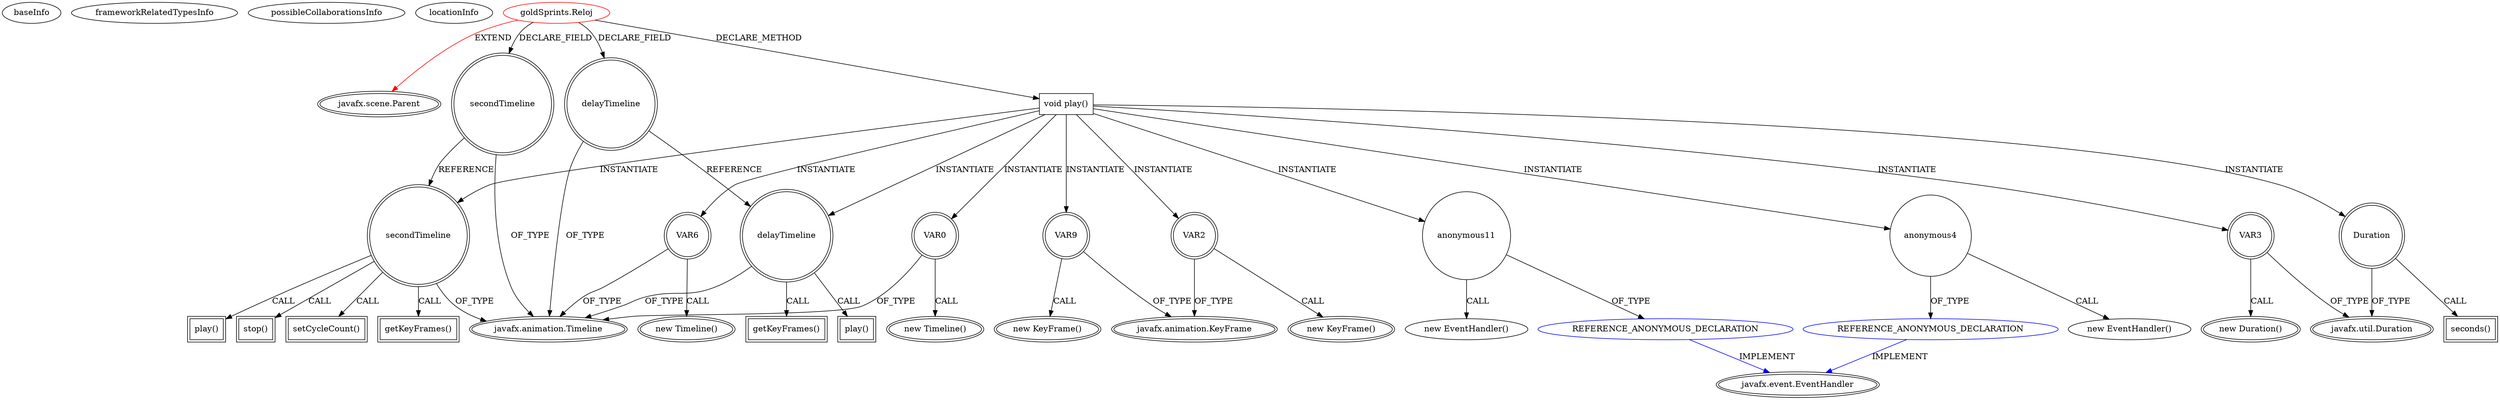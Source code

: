 digraph {
baseInfo[graphId=1714,category="extension_graph",isAnonymous=false,possibleRelation=true]
frameworkRelatedTypesInfo[0="javafx.scene.Parent"]
possibleCollaborationsInfo[0="1714~CLIENT_METHOD_DECLARATION-INSTANTIATION-~javafx.scene.Parent ~javafx.event.EventHandler ~false~true"]
locationInfo[projectName="aferrandoa-valenciasprints",filePath="/aferrandoa-valenciasprints/valenciasprints-master/src/goldSprints/Reloj.java",contextSignature="Reloj",graphId="1714"]
0[label="goldSprints.Reloj",vertexType="ROOT_CLIENT_CLASS_DECLARATION",isFrameworkType=false,color=red]
1[label="javafx.scene.Parent",vertexType="FRAMEWORK_CLASS_TYPE",isFrameworkType=true,peripheries=2]
2[label="delayTimeline",vertexType="FIELD_DECLARATION",isFrameworkType=true,peripheries=2,shape=circle]
3[label="javafx.animation.Timeline",vertexType="FRAMEWORK_CLASS_TYPE",isFrameworkType=true,peripheries=2]
4[label="secondTimeline",vertexType="FIELD_DECLARATION",isFrameworkType=true,peripheries=2,shape=circle]
7[label="void play()",vertexType="CLIENT_METHOD_DECLARATION",isFrameworkType=false,shape=box]
9[label="VAR0",vertexType="VARIABLE_EXPRESION",isFrameworkType=true,peripheries=2,shape=circle]
8[label="new Timeline()",vertexType="CONSTRUCTOR_CALL",isFrameworkType=true,peripheries=2]
11[label="delayTimeline",vertexType="VARIABLE_EXPRESION",isFrameworkType=true,peripheries=2,shape=circle]
12[label="getKeyFrames()",vertexType="INSIDE_CALL",isFrameworkType=true,peripheries=2,shape=box]
15[label="VAR2",vertexType="VARIABLE_EXPRESION",isFrameworkType=true,peripheries=2,shape=circle]
16[label="javafx.animation.KeyFrame",vertexType="FRAMEWORK_CLASS_TYPE",isFrameworkType=true,peripheries=2]
14[label="new KeyFrame()",vertexType="CONSTRUCTOR_CALL",isFrameworkType=true,peripheries=2]
18[label="VAR3",vertexType="VARIABLE_EXPRESION",isFrameworkType=true,peripheries=2,shape=circle]
19[label="javafx.util.Duration",vertexType="FRAMEWORK_CLASS_TYPE",isFrameworkType=true,peripheries=2]
17[label="new Duration()",vertexType="CONSTRUCTOR_CALL",isFrameworkType=true,peripheries=2]
21[label="anonymous4",vertexType="VARIABLE_EXPRESION",isFrameworkType=false,shape=circle]
22[label="REFERENCE_ANONYMOUS_DECLARATION",vertexType="REFERENCE_ANONYMOUS_DECLARATION",isFrameworkType=false,color=blue]
23[label="javafx.event.EventHandler",vertexType="FRAMEWORK_INTERFACE_TYPE",isFrameworkType=true,peripheries=2]
20[label="new EventHandler()",vertexType="CONSTRUCTOR_CALL",isFrameworkType=false]
24[label="secondTimeline",vertexType="VARIABLE_EXPRESION",isFrameworkType=true,peripheries=2,shape=circle]
25[label="stop()",vertexType="INSIDE_CALL",isFrameworkType=true,peripheries=2,shape=box]
28[label="VAR6",vertexType="VARIABLE_EXPRESION",isFrameworkType=true,peripheries=2,shape=circle]
27[label="new Timeline()",vertexType="CONSTRUCTOR_CALL",isFrameworkType=true,peripheries=2]
31[label="setCycleCount()",vertexType="INSIDE_CALL",isFrameworkType=true,peripheries=2,shape=box]
33[label="getKeyFrames()",vertexType="INSIDE_CALL",isFrameworkType=true,peripheries=2,shape=box]
35[label="VAR9",vertexType="VARIABLE_EXPRESION",isFrameworkType=true,peripheries=2,shape=circle]
34[label="new KeyFrame()",vertexType="CONSTRUCTOR_CALL",isFrameworkType=true,peripheries=2]
37[label="Duration",vertexType="VARIABLE_EXPRESION",isFrameworkType=true,peripheries=2,shape=circle]
38[label="seconds()",vertexType="INSIDE_CALL",isFrameworkType=true,peripheries=2,shape=box]
41[label="anonymous11",vertexType="VARIABLE_EXPRESION",isFrameworkType=false,shape=circle]
42[label="REFERENCE_ANONYMOUS_DECLARATION",vertexType="REFERENCE_ANONYMOUS_DECLARATION",isFrameworkType=false,color=blue]
40[label="new EventHandler()",vertexType="CONSTRUCTOR_CALL",isFrameworkType=false]
45[label="play()",vertexType="INSIDE_CALL",isFrameworkType=true,peripheries=2,shape=box]
47[label="play()",vertexType="INSIDE_CALL",isFrameworkType=true,peripheries=2,shape=box]
0->1[label="EXTEND",color=red]
0->2[label="DECLARE_FIELD"]
2->3[label="OF_TYPE"]
0->4[label="DECLARE_FIELD"]
4->3[label="OF_TYPE"]
0->7[label="DECLARE_METHOD"]
7->9[label="INSTANTIATE"]
9->3[label="OF_TYPE"]
9->8[label="CALL"]
7->11[label="INSTANTIATE"]
2->11[label="REFERENCE"]
11->3[label="OF_TYPE"]
11->12[label="CALL"]
7->15[label="INSTANTIATE"]
15->16[label="OF_TYPE"]
15->14[label="CALL"]
7->18[label="INSTANTIATE"]
18->19[label="OF_TYPE"]
18->17[label="CALL"]
7->21[label="INSTANTIATE"]
22->23[label="IMPLEMENT",color=blue]
21->22[label="OF_TYPE"]
21->20[label="CALL"]
7->24[label="INSTANTIATE"]
4->24[label="REFERENCE"]
24->3[label="OF_TYPE"]
24->25[label="CALL"]
7->28[label="INSTANTIATE"]
28->3[label="OF_TYPE"]
28->27[label="CALL"]
24->31[label="CALL"]
24->33[label="CALL"]
7->35[label="INSTANTIATE"]
35->16[label="OF_TYPE"]
35->34[label="CALL"]
7->37[label="INSTANTIATE"]
37->19[label="OF_TYPE"]
37->38[label="CALL"]
7->41[label="INSTANTIATE"]
42->23[label="IMPLEMENT",color=blue]
41->42[label="OF_TYPE"]
41->40[label="CALL"]
24->45[label="CALL"]
11->47[label="CALL"]
}
